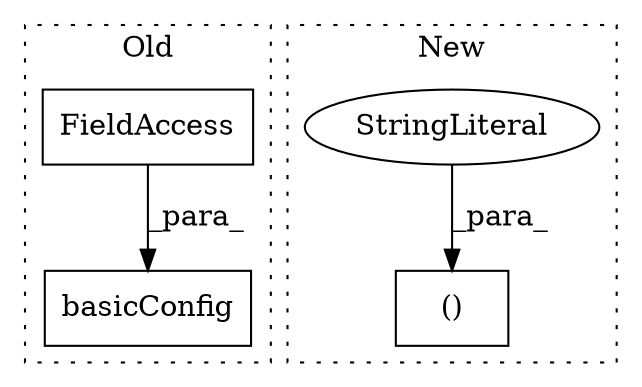 digraph G {
subgraph cluster0 {
1 [label="basicConfig" a="32" s="4361,4386" l="12,1" shape="box"];
3 [label="FieldAccess" a="22" s="4373" l="13" shape="box"];
label = "Old";
style="dotted";
}
subgraph cluster1 {
2 [label="()" a="106" s="4385" l="63" shape="box"];
4 [label="StringLiteral" a="45" s="4385" l="11" shape="ellipse"];
label = "New";
style="dotted";
}
3 -> 1 [label="_para_"];
4 -> 2 [label="_para_"];
}